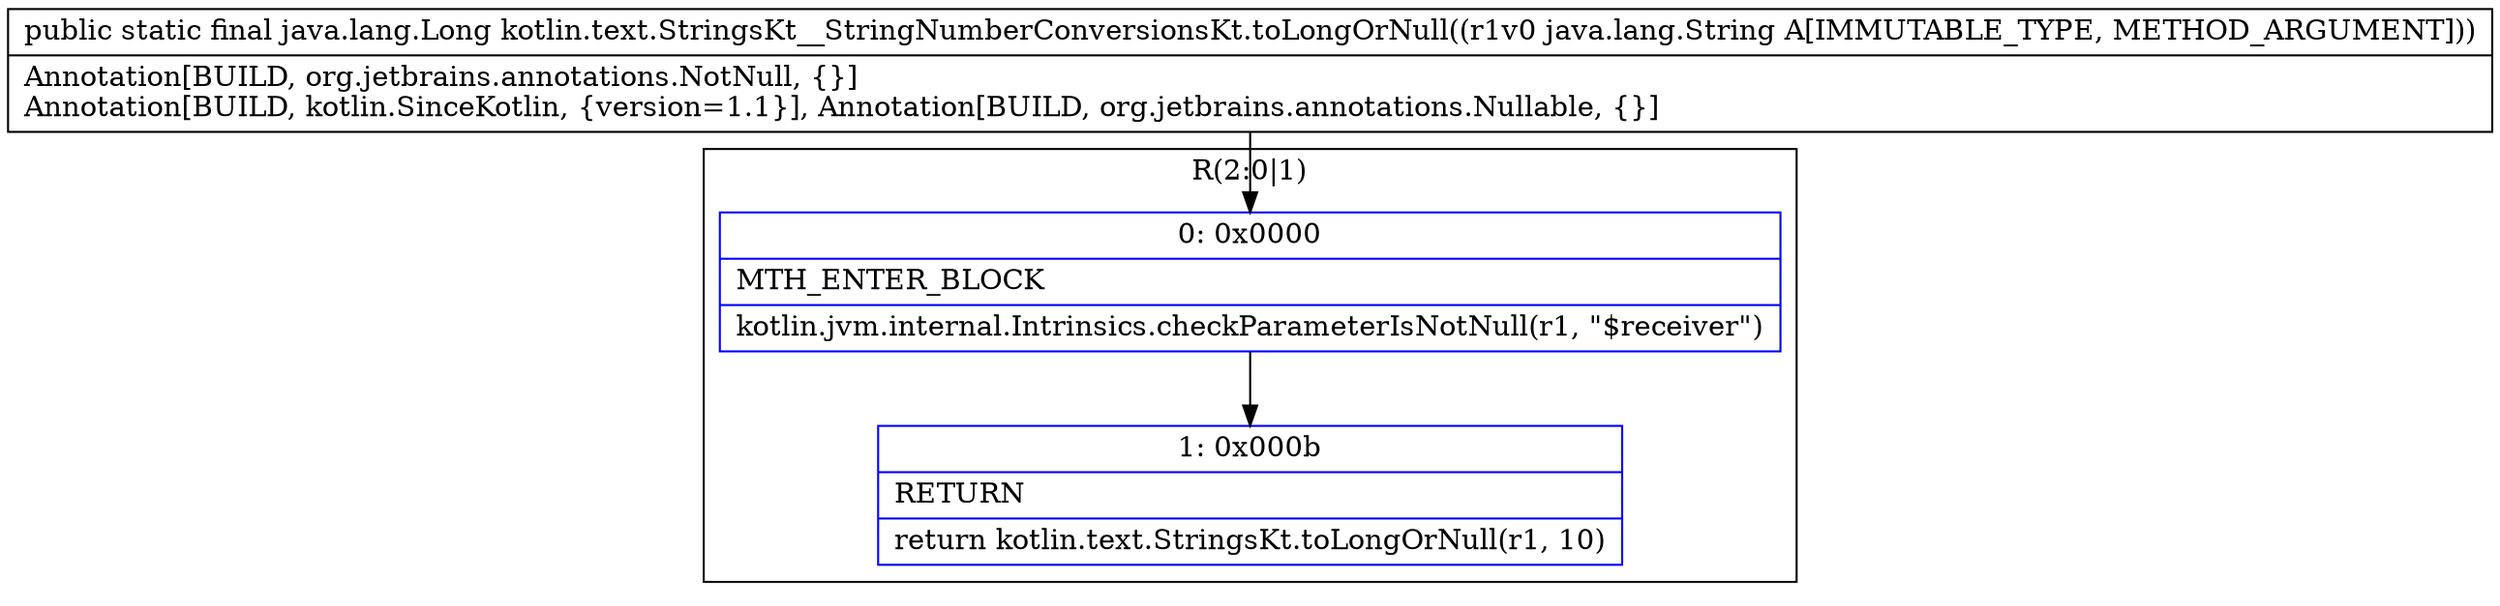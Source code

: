 digraph "CFG forkotlin.text.StringsKt__StringNumberConversionsKt.toLongOrNull(Ljava\/lang\/String;)Ljava\/lang\/Long;" {
subgraph cluster_Region_1303960238 {
label = "R(2:0|1)";
node [shape=record,color=blue];
Node_0 [shape=record,label="{0\:\ 0x0000|MTH_ENTER_BLOCK\l|kotlin.jvm.internal.Intrinsics.checkParameterIsNotNull(r1, \"$receiver\")\l}"];
Node_1 [shape=record,label="{1\:\ 0x000b|RETURN\l|return kotlin.text.StringsKt.toLongOrNull(r1, 10)\l}"];
}
MethodNode[shape=record,label="{public static final java.lang.Long kotlin.text.StringsKt__StringNumberConversionsKt.toLongOrNull((r1v0 java.lang.String A[IMMUTABLE_TYPE, METHOD_ARGUMENT]))  | Annotation[BUILD, org.jetbrains.annotations.NotNull, \{\}]\lAnnotation[BUILD, kotlin.SinceKotlin, \{version=1.1\}], Annotation[BUILD, org.jetbrains.annotations.Nullable, \{\}]\l}"];
MethodNode -> Node_0;
Node_0 -> Node_1;
}

